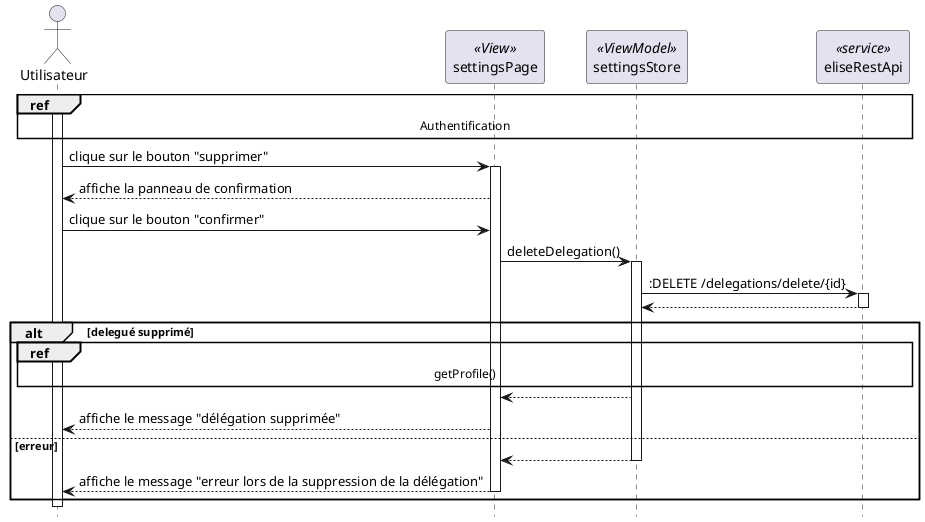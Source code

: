 @startuml sequence_annulation_delegation

hide footbox


actor "Utilisateur" as user
participant "settingsPage" as settingsPage << View >>
participant "settingsStore" as settingsStore << ViewModel >>
participant "eliseRestApi" as eliseRestApi << service >>

ref over user,settingsPage,settingsStore,eliseRestApi : Authentification

activate user
user -> settingsPage : clique sur le bouton "supprimer"
activate settingsPage
settingsPage --> user : affiche la panneau de confirmation
user -> settingsPage : clique sur le bouton "confirmer"
settingsPage -> settingsStore : deleteDelegation()
activate settingsStore
settingsStore -> eliseRestApi : :DELETE /delegations/delete/{id}
activate eliseRestApi
eliseRestApi --> settingsStore 
deactivate eliseRestApi
alt delegué supprimé
ref over user,settingsPage,settingsStore,eliseRestApi : getProfile()
settingsStore --> settingsPage
settingsPage --> user : affiche le message "délégation supprimée"
else erreur
settingsStore --> settingsPage
deactivate settingsStore
settingsPage --> user : affiche le message "erreur lors de la suppression de la délégation"
deactivate settingsPage
end



deactivate user
